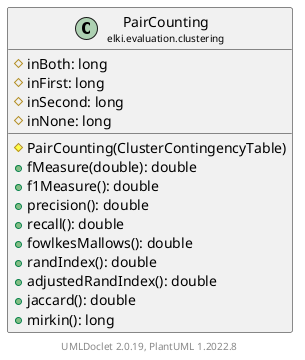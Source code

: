 @startuml
    remove .*\.(Instance|Par|Parameterizer|Factory)$
    set namespaceSeparator none
    hide empty fields
    hide empty methods

    class "<size:14>PairCounting\n<size:10>elki.evaluation.clustering" as elki.evaluation.clustering.PairCounting [[PairCounting.html]] {
        #inBoth: long
        #inFirst: long
        #inSecond: long
        #inNone: long
        #PairCounting(ClusterContingencyTable)
        +fMeasure(double): double
        +f1Measure(): double
        +precision(): double
        +recall(): double
        +fowlkesMallows(): double
        +randIndex(): double
        +adjustedRandIndex(): double
        +jaccard(): double
        +mirkin(): long
    }

    center footer UMLDoclet 2.0.19, PlantUML 1.2022.8
@enduml
